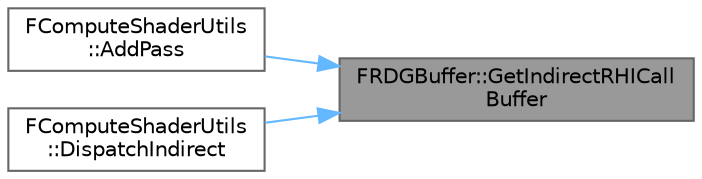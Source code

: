 digraph "FRDGBuffer::GetIndirectRHICallBuffer"
{
 // INTERACTIVE_SVG=YES
 // LATEX_PDF_SIZE
  bgcolor="transparent";
  edge [fontname=Helvetica,fontsize=10,labelfontname=Helvetica,labelfontsize=10];
  node [fontname=Helvetica,fontsize=10,shape=box,height=0.2,width=0.4];
  rankdir="RL";
  Node1 [id="Node000001",label="FRDGBuffer::GetIndirectRHICall\lBuffer",height=0.2,width=0.4,color="gray40", fillcolor="grey60", style="filled", fontcolor="black",tooltip="Returns the buffer to use for indirect RHI calls."];
  Node1 -> Node2 [id="edge1_Node000001_Node000002",dir="back",color="steelblue1",style="solid",tooltip=" "];
  Node2 [id="Node000002",label="FComputeShaderUtils\l::AddPass",height=0.2,width=0.4,color="grey40", fillcolor="white", style="filled",URL="$d3/d0e/namespaceFComputeShaderUtils.html#aa730edd574fe71b988d0eb92d8bfc459",tooltip="Dispatch a compute shader to render graph builder with its parameters."];
  Node1 -> Node3 [id="edge2_Node000001_Node000003",dir="back",color="steelblue1",style="solid",tooltip=" "];
  Node3 [id="Node000003",label="FComputeShaderUtils\l::DispatchIndirect",height=0.2,width=0.4,color="grey40", fillcolor="white", style="filled",URL="$d3/d0e/namespaceFComputeShaderUtils.html#a9cc531beaa86ce5d4923eedf3fa0f221",tooltip="Dispatch a compute shader to rhi command list with its parameters and indirect args."];
}
